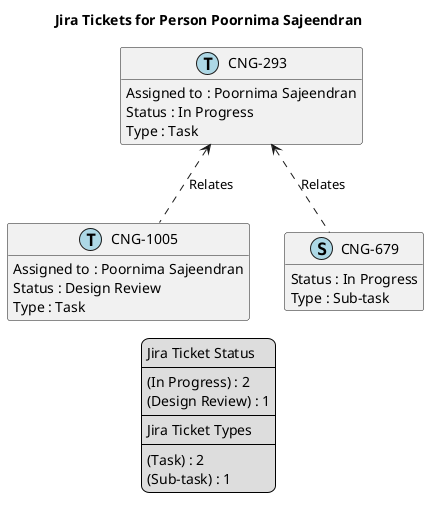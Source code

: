 @startuml
'https://plantuml.com/class-diagram

' GENERATE CLASS DIAGRAM ===========
' Generated at    : Thu Apr 18 11:01:10 CEST 2024

title Jira Tickets for Person Poornima Sajeendran
hide empty members

legend
Jira Ticket Status
----
(In Progress) : 2
(Design Review) : 1
----
Jira Ticket Types
----
(Task) : 2
(Sub-task) : 1
end legend


' Tickets =======
class "CNG-293" << (T,lightblue) >> {
  Assigned to : Poornima Sajeendran
  Status : In Progress
  Type : Task
}

class "CNG-1005" << (T,lightblue) >> {
  Assigned to : Poornima Sajeendran
  Status : Design Review
  Type : Task
}

class "CNG-679" << (S,lightblue) >> {
  Status : In Progress
  Type : Sub-task
}



' Links =======
"CNG-293" <.. "CNG-679" : Relates
"CNG-293" <.. "CNG-1005" : Relates


@enduml
